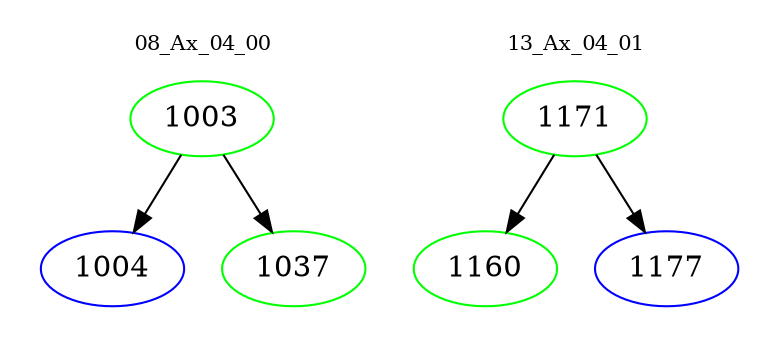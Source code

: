 digraph{
subgraph cluster_0 {
color = white
label = "08_Ax_04_00";
fontsize=10;
T0_1003 [label="1003", color="green"]
T0_1003 -> T0_1004 [color="black"]
T0_1004 [label="1004", color="blue"]
T0_1003 -> T0_1037 [color="black"]
T0_1037 [label="1037", color="green"]
}
subgraph cluster_1 {
color = white
label = "13_Ax_04_01";
fontsize=10;
T1_1171 [label="1171", color="green"]
T1_1171 -> T1_1160 [color="black"]
T1_1160 [label="1160", color="green"]
T1_1171 -> T1_1177 [color="black"]
T1_1177 [label="1177", color="blue"]
}
}
